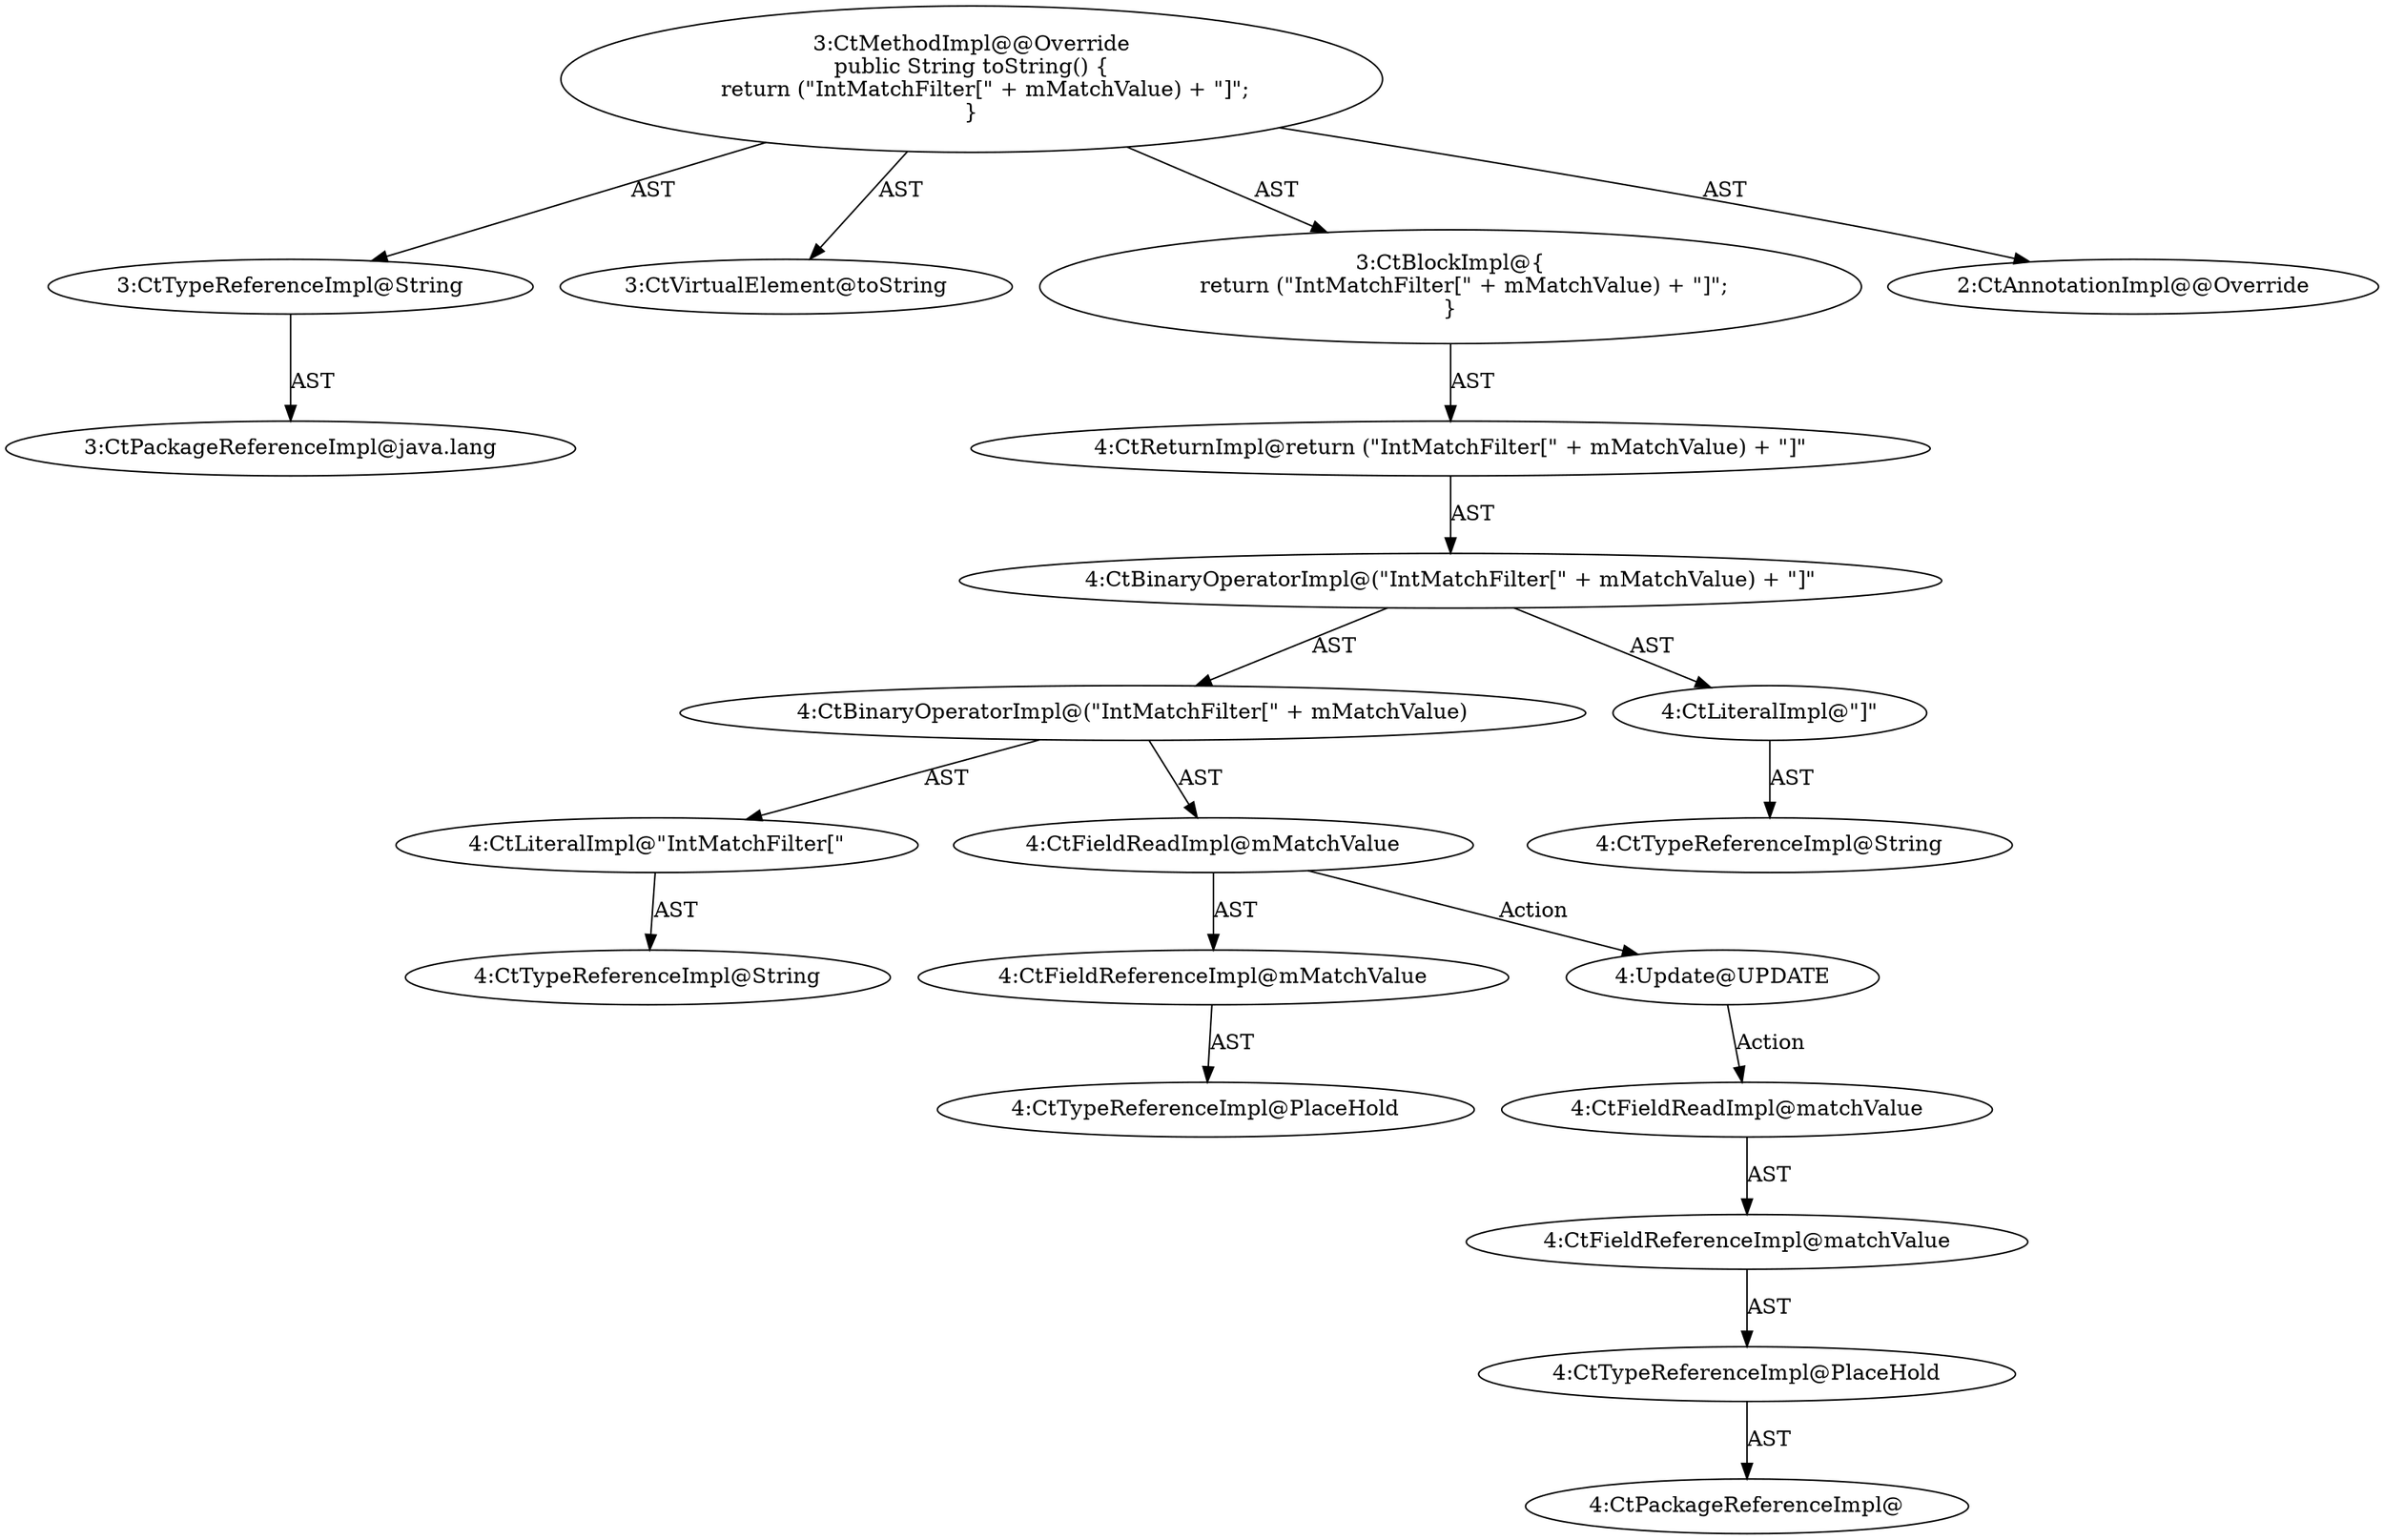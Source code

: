 digraph "toString#?" {
0 [label="3:CtTypeReferenceImpl@String" shape=ellipse]
1 [label="3:CtPackageReferenceImpl@java.lang" shape=ellipse]
2 [label="3:CtVirtualElement@toString" shape=ellipse]
3 [label="4:CtLiteralImpl@\"IntMatchFilter[\"" shape=ellipse]
4 [label="4:CtTypeReferenceImpl@String" shape=ellipse]
5 [label="4:CtFieldReferenceImpl@mMatchValue" shape=ellipse]
6 [label="4:CtTypeReferenceImpl@PlaceHold" shape=ellipse]
7 [label="4:CtFieldReadImpl@mMatchValue" shape=ellipse]
8 [label="4:CtBinaryOperatorImpl@(\"IntMatchFilter[\" + mMatchValue)" shape=ellipse]
9 [label="4:CtLiteralImpl@\"]\"" shape=ellipse]
10 [label="4:CtTypeReferenceImpl@String" shape=ellipse]
11 [label="4:CtBinaryOperatorImpl@(\"IntMatchFilter[\" + mMatchValue) + \"]\"" shape=ellipse]
12 [label="4:CtReturnImpl@return (\"IntMatchFilter[\" + mMatchValue) + \"]\"" shape=ellipse]
13 [label="3:CtBlockImpl@\{
    return (\"IntMatchFilter[\" + mMatchValue) + \"]\";
\}" shape=ellipse]
14 [label="3:CtMethodImpl@@Override
public String toString() \{
    return (\"IntMatchFilter[\" + mMatchValue) + \"]\";
\}" shape=ellipse]
15 [label="2:CtAnnotationImpl@@Override" shape=ellipse]
16 [label="4:Update@UPDATE" shape=ellipse]
17 [label="4:CtPackageReferenceImpl@" shape=ellipse]
18 [label="4:CtTypeReferenceImpl@PlaceHold" shape=ellipse]
19 [label="4:CtFieldReferenceImpl@matchValue" shape=ellipse]
20 [label="4:CtFieldReadImpl@matchValue" shape=ellipse]
0 -> 1 [label="AST"];
3 -> 4 [label="AST"];
5 -> 6 [label="AST"];
7 -> 5 [label="AST"];
7 -> 16 [label="Action"];
8 -> 3 [label="AST"];
8 -> 7 [label="AST"];
9 -> 10 [label="AST"];
11 -> 8 [label="AST"];
11 -> 9 [label="AST"];
12 -> 11 [label="AST"];
13 -> 12 [label="AST"];
14 -> 2 [label="AST"];
14 -> 15 [label="AST"];
14 -> 0 [label="AST"];
14 -> 13 [label="AST"];
16 -> 20 [label="Action"];
18 -> 17 [label="AST"];
19 -> 18 [label="AST"];
20 -> 19 [label="AST"];
}